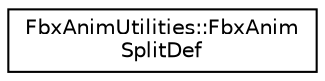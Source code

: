 digraph "クラス階層図"
{
  edge [fontname="Helvetica",fontsize="10",labelfontname="Helvetica",labelfontsize="10"];
  node [fontname="Helvetica",fontsize="10",shape=record];
  rankdir="LR";
  Node0 [label="FbxAnimUtilities::FbxAnim\lSplitDef",height=0.2,width=0.4,color="black", fillcolor="white", style="filled",URL="$class_fbx_anim_utilities_1_1_fbx_anim_split_def.html"];
}
